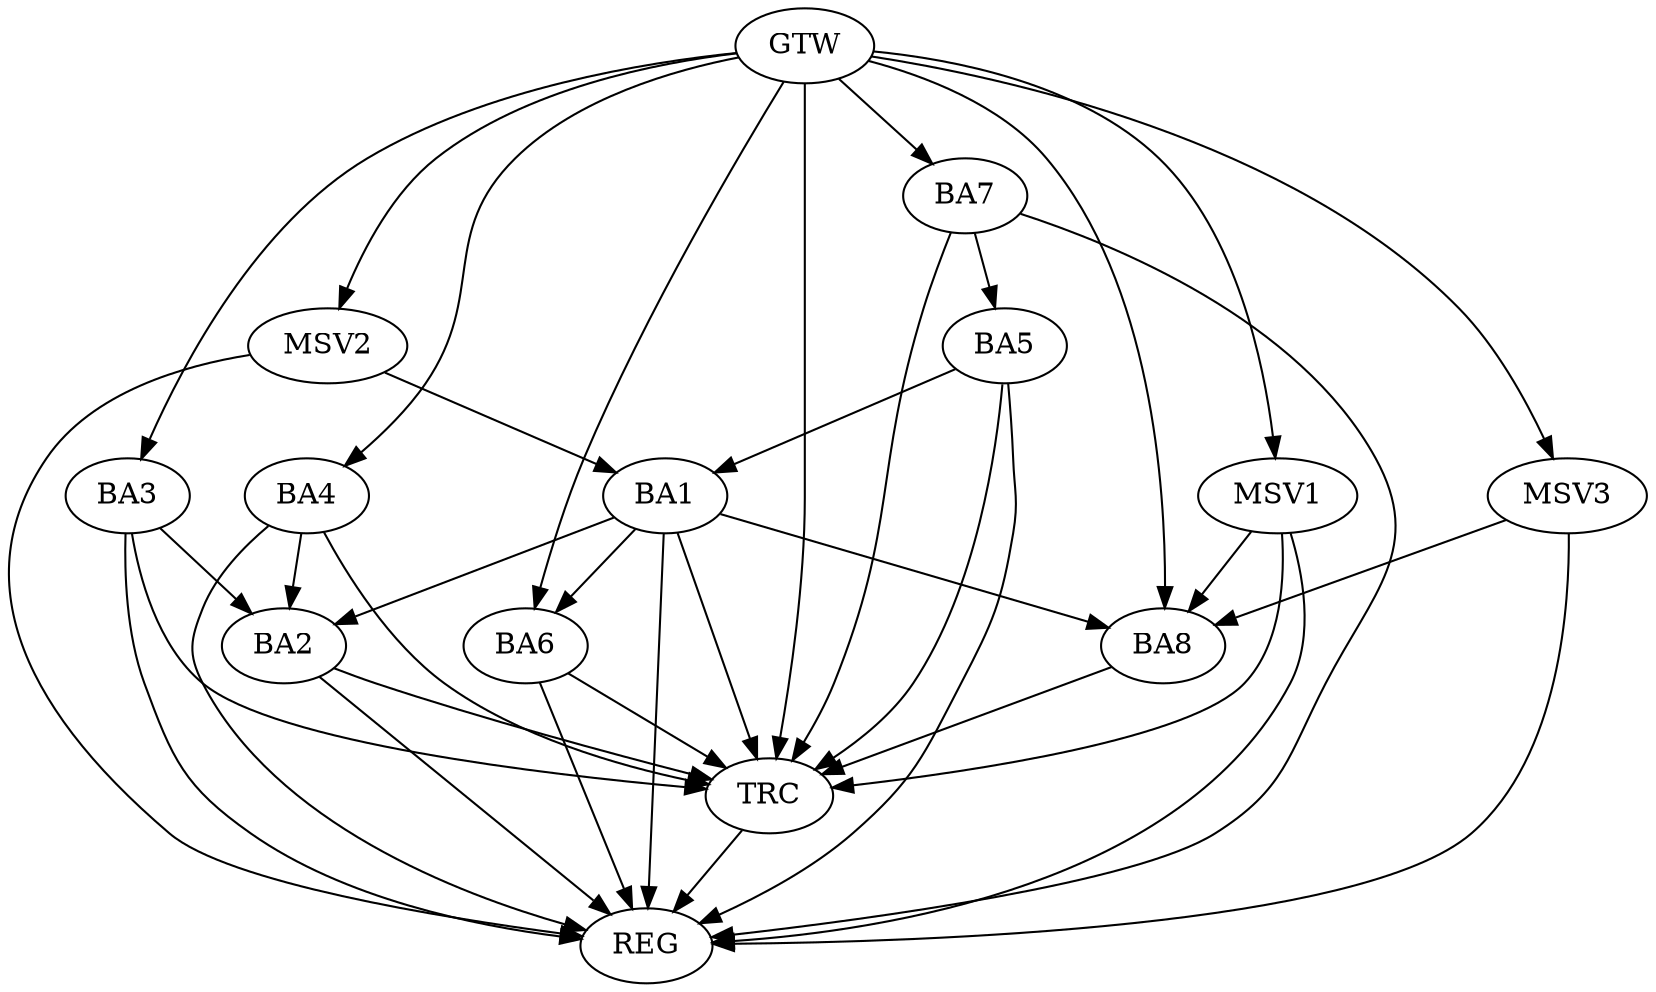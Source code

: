 strict digraph G {
  BA1 [ label="BA1" ];
  BA2 [ label="BA2" ];
  BA3 [ label="BA3" ];
  BA4 [ label="BA4" ];
  BA5 [ label="BA5" ];
  BA6 [ label="BA6" ];
  BA7 [ label="BA7" ];
  BA8 [ label="BA8" ];
  GTW [ label="GTW" ];
  REG [ label="REG" ];
  TRC [ label="TRC" ];
  MSV1 [ label="MSV1" ];
  MSV2 [ label="MSV2" ];
  MSV3 [ label="MSV3" ];
  BA1 -> BA2;
  BA3 -> BA2;
  BA4 -> BA2;
  BA5 -> BA1;
  BA7 -> BA5;
  GTW -> BA3;
  GTW -> BA4;
  GTW -> BA6;
  GTW -> BA7;
  GTW -> BA8;
  BA1 -> REG;
  BA2 -> REG;
  BA3 -> REG;
  BA4 -> REG;
  BA5 -> REG;
  BA6 -> REG;
  BA7 -> REG;
  BA1 -> TRC;
  BA2 -> TRC;
  BA3 -> TRC;
  BA4 -> TRC;
  BA5 -> TRC;
  BA6 -> TRC;
  BA7 -> TRC;
  BA8 -> TRC;
  GTW -> TRC;
  TRC -> REG;
  BA1 -> BA8;
  BA1 -> BA6;
  MSV1 -> BA8;
  GTW -> MSV1;
  MSV1 -> REG;
  MSV1 -> TRC;
  MSV2 -> BA1;
  GTW -> MSV2;
  MSV2 -> REG;
  MSV3 -> BA8;
  GTW -> MSV3;
  MSV3 -> REG;
}
